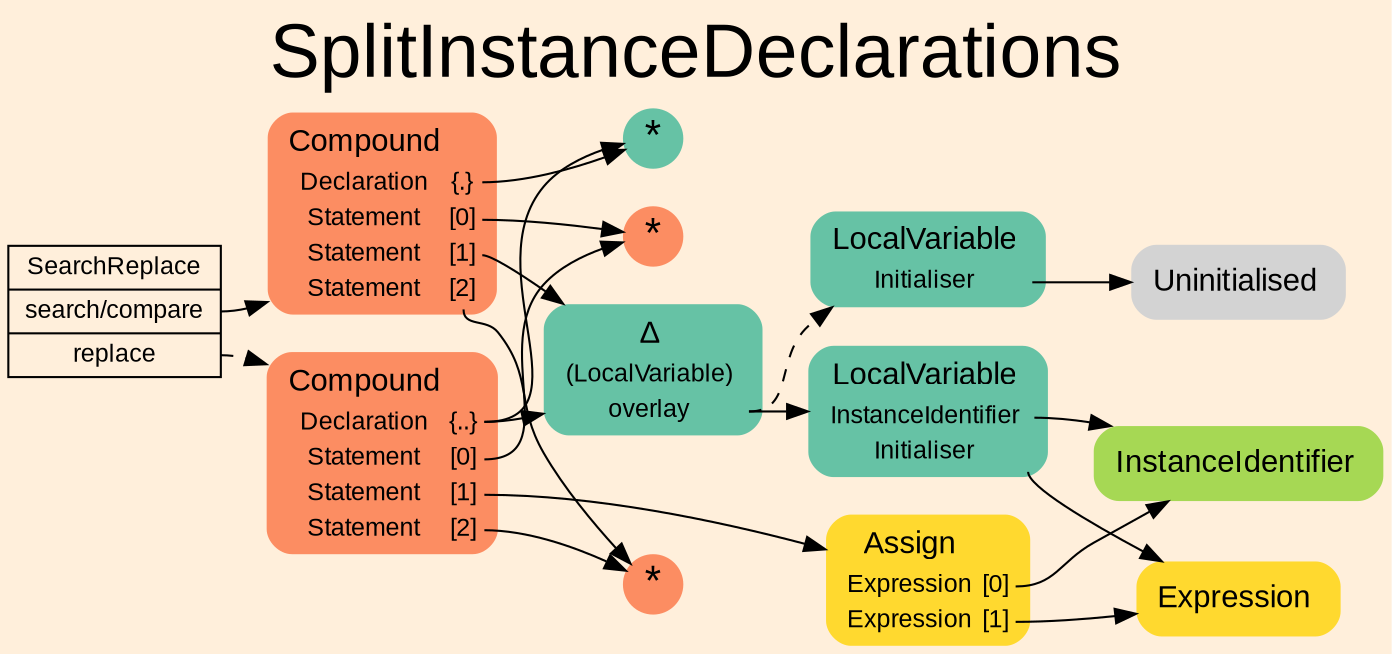 digraph "SplitInstanceDeclarations" {
label = "SplitInstanceDeclarations"
labelloc = t
fontsize = "36"
graph [
    rankdir = "LR"
    ranksep = 0.3
    bgcolor = antiquewhite1
    color = black
    fontcolor = black
    fontname = "Arial"
];
node [
    fontname = "Arial"
];
edge [
    fontname = "Arial"
];

// -------------------- transformation figure --------------------
"CR#B-4-34" [
    // -------- block CR#B-4-34 ----------
    shape = "record"
    fillcolor = antiquewhite1
    label = "<fixed> SearchReplace | <port0> search/compare | <port1> replace"
    style = "filled"
    fontsize = "12"
    color = black
    fontcolor = black
];

"#B-2-763" [
    // -------- block #B-2-763 ----------
    shape = "plaintext"
    fillcolor = "/set28/2"
    label = <<TABLE BORDER="0" CELLBORDER="0" CELLSPACING="0">
     <TR><TD><FONT POINT-SIZE="15.0">Compound</FONT></TD><TD></TD></TR>
     <TR><TD>Declaration</TD><TD PORT="port0">{.}</TD></TR>
     <TR><TD>Statement</TD><TD PORT="port1">[0]</TD></TR>
     <TR><TD>Statement</TD><TD PORT="port2">[1]</TD></TR>
     <TR><TD>Statement</TD><TD PORT="port3">[2]</TD></TR>
    </TABLE>>
    style = "rounded,filled"
    fontsize = "12"
];

"#B-2-768" [
    // -------- block #B-2-768 ----------
    shape = "circle"
    fillcolor = "/set28/1"
    label = <*>
    style = "filled"
    fontsize = "20"
    penwidth = 0.0
    fixedsize = true
    width = 0.4
    height = 0.4
];

"#B-2-769" [
    // -------- block #B-2-769 ----------
    shape = "circle"
    fillcolor = "/set28/2"
    label = <*>
    style = "filled"
    fontsize = "20"
    penwidth = 0.0
    fixedsize = true
    width = 0.4
    height = 0.4
];

"#B-2-765" [
    // -------- block #B-2-765 ----------
    shape = "plaintext"
    fillcolor = "/set28/1"
    label = <<TABLE BORDER="0" CELLBORDER="0" CELLSPACING="0">
     <TR><TD><FONT POINT-SIZE="15.0">Δ</FONT></TD><TD></TD></TR>
     <TR><TD>(LocalVariable)</TD><TD PORT="port0"></TD></TR>
     <TR><TD>overlay</TD><TD PORT="port1"></TD></TR>
    </TABLE>>
    style = "rounded,filled"
    fontsize = "12"
];

"#B-2-764" [
    // -------- block #B-2-764 ----------
    shape = "plaintext"
    fillcolor = "/set28/1"
    label = <<TABLE BORDER="0" CELLBORDER="0" CELLSPACING="0">
     <TR><TD><FONT POINT-SIZE="15.0">LocalVariable</FONT></TD><TD></TD></TR>
     <TR><TD>InstanceIdentifier</TD><TD PORT="port0"></TD></TR>
     <TR><TD>Initialiser</TD><TD PORT="port1"></TD></TR>
    </TABLE>>
    style = "rounded,filled"
    fontsize = "12"
];

"#B-2-766" [
    // -------- block #B-2-766 ----------
    shape = "plaintext"
    fillcolor = "/set28/5"
    label = <<TABLE BORDER="0" CELLBORDER="0" CELLSPACING="0">
     <TR><TD><FONT POINT-SIZE="15.0">InstanceIdentifier</FONT></TD><TD></TD></TR>
    </TABLE>>
    style = "rounded,filled"
    fontsize = "12"
];

"#B-2-767" [
    // -------- block #B-2-767 ----------
    shape = "plaintext"
    fillcolor = "/set28/6"
    label = <<TABLE BORDER="0" CELLBORDER="0" CELLSPACING="0">
     <TR><TD><FONT POINT-SIZE="15.0">Expression</FONT></TD><TD></TD></TR>
    </TABLE>>
    style = "rounded,filled"
    fontsize = "12"
];

"#B-2-772" [
    // -------- block #B-2-772 ----------
    shape = "plaintext"
    fillcolor = "/set28/1"
    label = <<TABLE BORDER="0" CELLBORDER="0" CELLSPACING="0">
     <TR><TD><FONT POINT-SIZE="15.0">LocalVariable</FONT></TD><TD></TD></TR>
     <TR><TD>Initialiser</TD><TD PORT="port0"></TD></TR>
    </TABLE>>
    style = "rounded,filled"
    fontsize = "12"
];

"#B-2-773" [
    // -------- block #B-2-773 ----------
    shape = "plaintext"
    label = <<TABLE BORDER="0" CELLBORDER="0" CELLSPACING="0">
     <TR><TD><FONT POINT-SIZE="15.0">Uninitialised</FONT></TD><TD></TD></TR>
    </TABLE>>
    style = "rounded,filled"
    fontsize = "12"
];

"#B-2-770" [
    // -------- block #B-2-770 ----------
    shape = "circle"
    fillcolor = "/set28/2"
    label = <*>
    style = "filled"
    fontsize = "20"
    penwidth = 0.0
    fixedsize = true
    width = 0.4
    height = 0.4
];

"#B-2-771" [
    // -------- block #B-2-771 ----------
    shape = "plaintext"
    fillcolor = "/set28/2"
    label = <<TABLE BORDER="0" CELLBORDER="0" CELLSPACING="0">
     <TR><TD><FONT POINT-SIZE="15.0">Compound</FONT></TD><TD></TD></TR>
     <TR><TD>Declaration</TD><TD PORT="port0">{..}</TD></TR>
     <TR><TD>Statement</TD><TD PORT="port1">[0]</TD></TR>
     <TR><TD>Statement</TD><TD PORT="port2">[1]</TD></TR>
     <TR><TD>Statement</TD><TD PORT="port3">[2]</TD></TR>
    </TABLE>>
    style = "rounded,filled"
    fontsize = "12"
];

"#B-2-774" [
    // -------- block #B-2-774 ----------
    shape = "plaintext"
    fillcolor = "/set28/6"
    label = <<TABLE BORDER="0" CELLBORDER="0" CELLSPACING="0">
     <TR><TD><FONT POINT-SIZE="15.0">Assign</FONT></TD><TD></TD></TR>
     <TR><TD>Expression</TD><TD PORT="port0">[0]</TD></TR>
     <TR><TD>Expression</TD><TD PORT="port1">[1]</TD></TR>
    </TABLE>>
    style = "rounded,filled"
    fontsize = "12"
];

"CR#B-4-34":port0 -> "#B-2-763" [
    color = black
    fontcolor = black
];

"CR#B-4-34":port1 -> "#B-2-771" [
    style="dashed"
    color = black
    fontcolor = black
];

"#B-2-763":port0 -> "#B-2-768" [
    color = black
    fontcolor = black
];

"#B-2-763":port1 -> "#B-2-769" [
    color = black
    fontcolor = black
];

"#B-2-763":port2 -> "#B-2-765" [
    color = black
    fontcolor = black
];

"#B-2-763":port3 -> "#B-2-770" [
    color = black
    fontcolor = black
];

"#B-2-765":port1 -> "#B-2-764" [
    color = black
    fontcolor = black
];

"#B-2-765":port1 -> "#B-2-772" [
    style="dashed"
    color = black
    fontcolor = black
];

"#B-2-764":port0 -> "#B-2-766" [
    color = black
    fontcolor = black
];

"#B-2-764":port1 -> "#B-2-767" [
    color = black
    fontcolor = black
];

"#B-2-772":port0 -> "#B-2-773" [
    color = black
    fontcolor = black
];

"#B-2-771":port0 -> "#B-2-765" [
    color = black
    fontcolor = black
];

"#B-2-771":port0 -> "#B-2-768" [
    color = black
    fontcolor = black
];

"#B-2-771":port1 -> "#B-2-769" [
    color = black
    fontcolor = black
];

"#B-2-771":port2 -> "#B-2-774" [
    color = black
    fontcolor = black
];

"#B-2-771":port3 -> "#B-2-770" [
    color = black
    fontcolor = black
];

"#B-2-774":port0 -> "#B-2-766" [
    color = black
    fontcolor = black
];

"#B-2-774":port1 -> "#B-2-767" [
    color = black
    fontcolor = black
];


}
